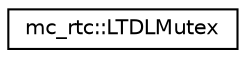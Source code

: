 digraph "Graphical Class Hierarchy"
{
 // INTERACTIVE_SVG=YES
  edge [fontname="Helvetica",fontsize="10",labelfontname="Helvetica",labelfontsize="10"];
  node [fontname="Helvetica",fontsize="10",shape=record];
  rankdir="LR";
  Node0 [label="mc_rtc::LTDLMutex",height=0.2,width=0.4,color="black", fillcolor="white", style="filled",URL="$structmc__rtc_1_1LTDLMutex.html",tooltip="Holds a global mutex for all LTDL operations. "];
}
